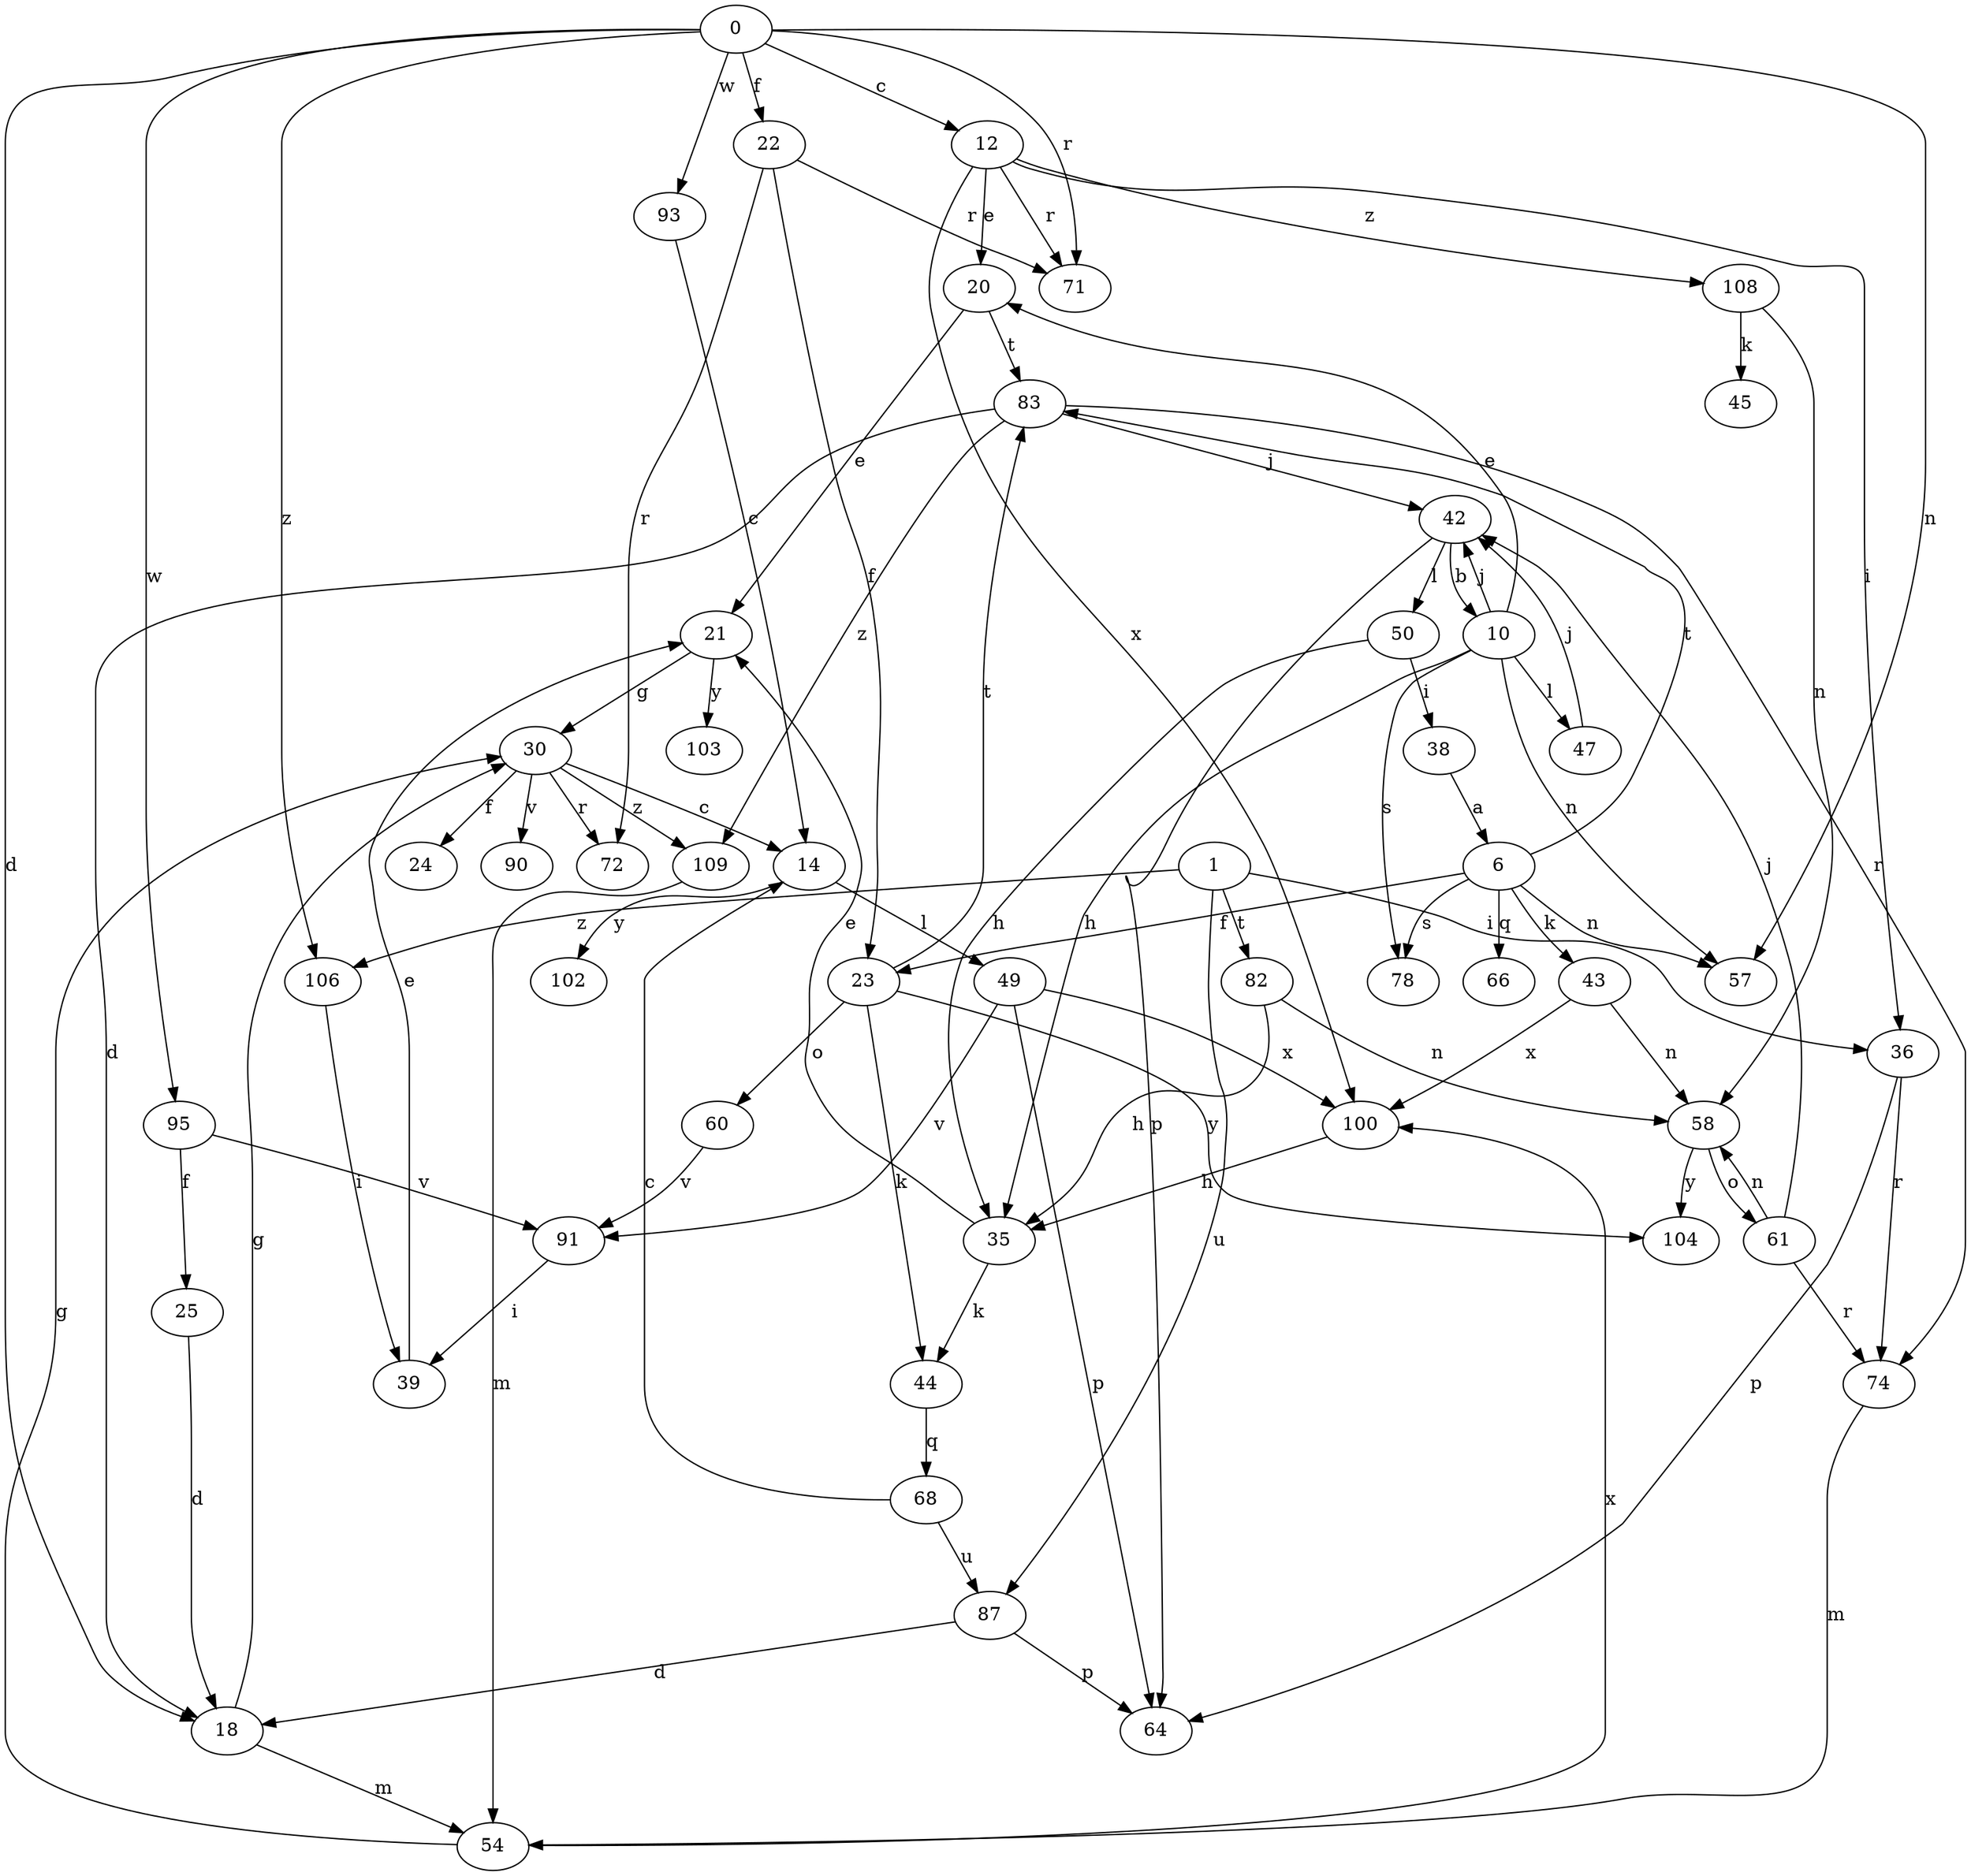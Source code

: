 strict digraph  {
0;
1;
6;
10;
12;
14;
18;
20;
21;
22;
23;
24;
25;
30;
35;
36;
38;
39;
42;
43;
44;
45;
47;
49;
50;
54;
57;
58;
60;
61;
64;
66;
68;
71;
72;
74;
78;
82;
83;
87;
90;
91;
93;
95;
100;
102;
103;
104;
106;
108;
109;
0 -> 12  [label=c];
0 -> 18  [label=d];
0 -> 22  [label=f];
0 -> 57  [label=n];
0 -> 71  [label=r];
0 -> 93  [label=w];
0 -> 95  [label=w];
0 -> 106  [label=z];
1 -> 36  [label=i];
1 -> 82  [label=t];
1 -> 87  [label=u];
1 -> 106  [label=z];
6 -> 23  [label=f];
6 -> 43  [label=k];
6 -> 57  [label=n];
6 -> 66  [label=q];
6 -> 78  [label=s];
6 -> 83  [label=t];
10 -> 20  [label=e];
10 -> 35  [label=h];
10 -> 42  [label=j];
10 -> 47  [label=l];
10 -> 57  [label=n];
10 -> 78  [label=s];
12 -> 20  [label=e];
12 -> 36  [label=i];
12 -> 71  [label=r];
12 -> 100  [label=x];
12 -> 108  [label=z];
14 -> 49  [label=l];
14 -> 102  [label=y];
18 -> 30  [label=g];
18 -> 54  [label=m];
20 -> 21  [label=e];
20 -> 83  [label=t];
21 -> 30  [label=g];
21 -> 103  [label=y];
22 -> 23  [label=f];
22 -> 71  [label=r];
22 -> 72  [label=r];
23 -> 44  [label=k];
23 -> 60  [label=o];
23 -> 83  [label=t];
23 -> 104  [label=y];
25 -> 18  [label=d];
30 -> 14  [label=c];
30 -> 24  [label=f];
30 -> 72  [label=r];
30 -> 90  [label=v];
30 -> 109  [label=z];
35 -> 21  [label=e];
35 -> 44  [label=k];
36 -> 64  [label=p];
36 -> 74  [label=r];
38 -> 6  [label=a];
39 -> 21  [label=e];
42 -> 10  [label=b];
42 -> 50  [label=l];
42 -> 64  [label=p];
43 -> 58  [label=n];
43 -> 100  [label=x];
44 -> 68  [label=q];
47 -> 42  [label=j];
49 -> 64  [label=p];
49 -> 91  [label=v];
49 -> 100  [label=x];
50 -> 35  [label=h];
50 -> 38  [label=i];
54 -> 30  [label=g];
54 -> 100  [label=x];
58 -> 61  [label=o];
58 -> 104  [label=y];
60 -> 91  [label=v];
61 -> 42  [label=j];
61 -> 58  [label=n];
61 -> 74  [label=r];
68 -> 14  [label=c];
68 -> 87  [label=u];
74 -> 54  [label=m];
82 -> 35  [label=h];
82 -> 58  [label=n];
83 -> 18  [label=d];
83 -> 42  [label=j];
83 -> 74  [label=r];
83 -> 109  [label=z];
87 -> 18  [label=d];
87 -> 64  [label=p];
91 -> 39  [label=i];
93 -> 14  [label=c];
95 -> 25  [label=f];
95 -> 91  [label=v];
100 -> 35  [label=h];
106 -> 39  [label=i];
108 -> 45  [label=k];
108 -> 58  [label=n];
109 -> 54  [label=m];
}

